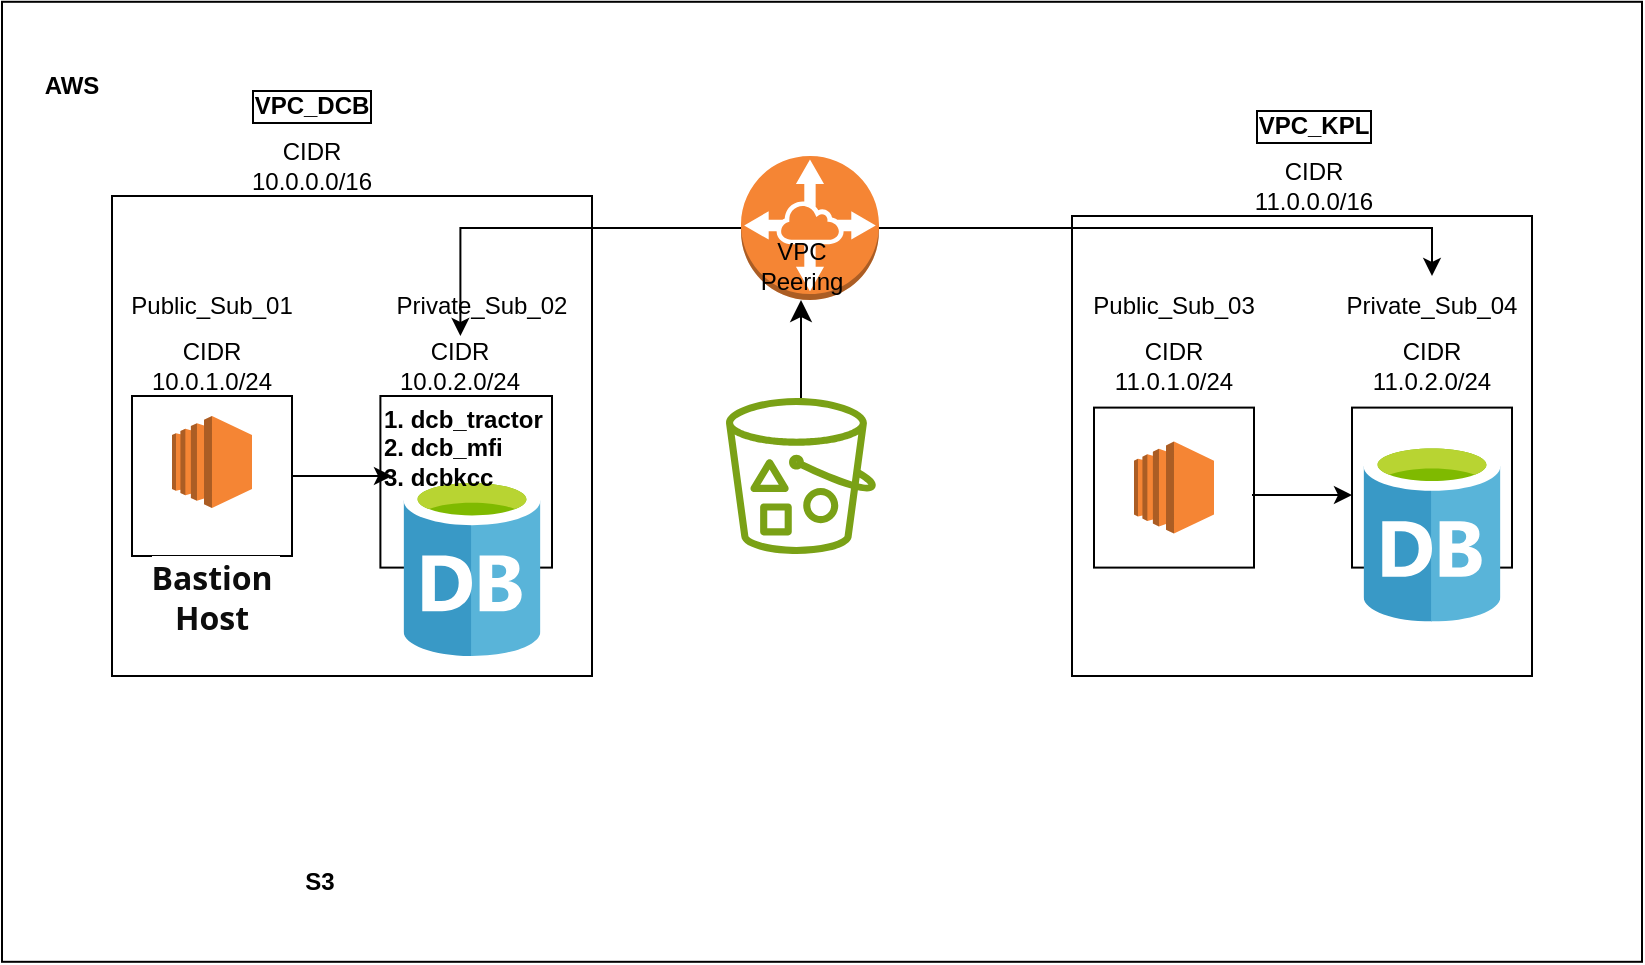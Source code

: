 <mxfile version="24.0.1" type="github">
  <diagram name="Page-1" id="IBPvxLv83GTxg_9n_9WU">
    <mxGraphModel dx="1050" dy="1657" grid="1" gridSize="10" guides="1" tooltips="1" connect="1" arrows="1" fold="1" page="1" pageScale="1" pageWidth="850" pageHeight="1100" math="0" shadow="0">
      <root>
        <mxCell id="0" />
        <mxCell id="1" parent="0" />
        <mxCell id="m0E7zJEo_Vb_Z7S2xzdE-9" value="" style="whiteSpace=wrap;html=1;" vertex="1" parent="1">
          <mxGeometry x="15" y="-47.1" width="820" height="480" as="geometry" />
        </mxCell>
        <mxCell id="m0E7zJEo_Vb_Z7S2xzdE-2" value="" style="whiteSpace=wrap;html=1;aspect=fixed;" vertex="1" parent="1">
          <mxGeometry x="550" y="60" width="230" height="230" as="geometry" />
        </mxCell>
        <object label="" id="m0E7zJEo_Vb_Z7S2xzdE-1">
          <mxCell style="whiteSpace=wrap;html=1;aspect=fixed;" vertex="1" parent="1">
            <mxGeometry x="70" y="50" width="240" height="240" as="geometry" />
          </mxCell>
        </object>
        <mxCell id="m0E7zJEo_Vb_Z7S2xzdE-11" value="&lt;b&gt;AWS&lt;/b&gt;" style="text;strokeColor=none;align=center;fillColor=none;html=1;verticalAlign=middle;whiteSpace=wrap;rounded=0;" vertex="1" parent="1">
          <mxGeometry x="20" y="-20" width="60" height="30" as="geometry" />
        </mxCell>
        <mxCell id="m0E7zJEo_Vb_Z7S2xzdE-12" value="VPC_DCB" style="text;strokeColor=none;align=center;fillColor=none;html=1;verticalAlign=middle;whiteSpace=wrap;rounded=0;fontStyle=1;labelBorderColor=default;" vertex="1" parent="1">
          <mxGeometry x="140" y="-10" width="60" height="30" as="geometry" />
        </mxCell>
        <mxCell id="m0E7zJEo_Vb_Z7S2xzdE-13" value="VPC_KPL" style="text;strokeColor=none;align=center;fillColor=none;html=1;verticalAlign=middle;whiteSpace=wrap;rounded=0;fontStyle=1;labelBorderColor=default;" vertex="1" parent="1">
          <mxGeometry x="641" width="60" height="30" as="geometry" />
        </mxCell>
        <mxCell id="m0E7zJEo_Vb_Z7S2xzdE-14" value="" style="whiteSpace=wrap;html=1;aspect=fixed;" vertex="1" parent="1">
          <mxGeometry x="80" y="150" width="80" height="80" as="geometry" />
        </mxCell>
        <mxCell id="m0E7zJEo_Vb_Z7S2xzdE-26" value="" style="edgeStyle=orthogonalEdgeStyle;rounded=0;orthogonalLoop=1;jettySize=auto;html=1;" edge="1" parent="1" source="m0E7zJEo_Vb_Z7S2xzdE-15" target="m0E7zJEo_Vb_Z7S2xzdE-25">
          <mxGeometry relative="1" as="geometry" />
        </mxCell>
        <mxCell id="m0E7zJEo_Vb_Z7S2xzdE-15" value="" style="whiteSpace=wrap;html=1;aspect=fixed;" vertex="1" parent="1">
          <mxGeometry x="204.2" y="150" width="85.8" height="85.8" as="geometry" />
        </mxCell>
        <mxCell id="m0E7zJEo_Vb_Z7S2xzdE-16" value="Public_Sub_01" style="text;strokeColor=none;align=center;fillColor=none;html=1;verticalAlign=middle;whiteSpace=wrap;rounded=0;" vertex="1" parent="1">
          <mxGeometry x="90" y="90" width="60" height="30" as="geometry" />
        </mxCell>
        <mxCell id="m0E7zJEo_Vb_Z7S2xzdE-17" value="Private_Sub_02" style="text;strokeColor=none;align=center;fillColor=none;html=1;verticalAlign=middle;whiteSpace=wrap;rounded=0;" vertex="1" parent="1">
          <mxGeometry x="220" y="90" width="70" height="30" as="geometry" />
        </mxCell>
        <mxCell id="m0E7zJEo_Vb_Z7S2xzdE-18" value="" style="whiteSpace=wrap;html=1;aspect=fixed;" vertex="1" parent="1">
          <mxGeometry x="561" y="155.8" width="80" height="80" as="geometry" />
        </mxCell>
        <mxCell id="m0E7zJEo_Vb_Z7S2xzdE-19" value="Public_Sub_03" style="text;strokeColor=none;align=center;fillColor=none;html=1;verticalAlign=middle;whiteSpace=wrap;rounded=0;" vertex="1" parent="1">
          <mxGeometry x="571" y="90" width="60" height="30" as="geometry" />
        </mxCell>
        <mxCell id="m0E7zJEo_Vb_Z7S2xzdE-20" value="" style="whiteSpace=wrap;html=1;aspect=fixed;" vertex="1" parent="1">
          <mxGeometry x="690" y="155.8" width="80" height="80" as="geometry" />
        </mxCell>
        <mxCell id="m0E7zJEo_Vb_Z7S2xzdE-21" value="Private_Sub_04" style="text;strokeColor=none;align=center;fillColor=none;html=1;verticalAlign=middle;whiteSpace=wrap;rounded=0;" vertex="1" parent="1">
          <mxGeometry x="700" y="90" width="60" height="30" as="geometry" />
        </mxCell>
        <mxCell id="m0E7zJEo_Vb_Z7S2xzdE-22" value="" style="sketch=0;outlineConnect=0;fontColor=#232F3E;gradientColor=none;fillColor=#7AA116;strokeColor=none;dashed=0;verticalLabelPosition=bottom;verticalAlign=top;align=center;html=1;fontSize=12;fontStyle=0;aspect=fixed;pointerEvents=1;shape=mxgraph.aws4.bucket_with_objects;" vertex="1" parent="1">
          <mxGeometry x="377" y="151" width="75" height="78" as="geometry" />
        </mxCell>
        <mxCell id="m0E7zJEo_Vb_Z7S2xzdE-25" value="" style="image;sketch=0;aspect=fixed;html=1;points=[];align=center;fontSize=12;image=img/lib/mscae/Database_General.svg;" vertex="1" parent="1">
          <mxGeometry x="215.8" y="190" width="68.4" height="90" as="geometry" />
        </mxCell>
        <mxCell id="m0E7zJEo_Vb_Z7S2xzdE-27" value="&lt;b&gt;1. dcb_tractor&lt;/b&gt;&lt;div&gt;&lt;b&gt;2.&amp;nbsp;dcb_mfi&lt;/b&gt;&lt;/div&gt;&lt;div&gt;&lt;b&gt;3.&amp;nbsp;dcbkcc&lt;/b&gt;&lt;/div&gt;&lt;div&gt;&lt;br&gt;&lt;/div&gt;" style="text;strokeColor=none;align=left;fillColor=none;html=1;verticalAlign=middle;whiteSpace=wrap;rounded=0;" vertex="1" parent="1">
          <mxGeometry x="204.2" y="153" width="95.8" height="60" as="geometry" />
        </mxCell>
        <mxCell id="m0E7zJEo_Vb_Z7S2xzdE-28" value="" style="outlineConnect=0;dashed=0;verticalLabelPosition=bottom;verticalAlign=top;align=center;html=1;shape=mxgraph.aws3.ec2;fillColor=#F58534;gradientColor=none;" vertex="1" parent="1">
          <mxGeometry x="100" y="160" width="40" height="46" as="geometry" />
        </mxCell>
        <mxCell id="m0E7zJEo_Vb_Z7S2xzdE-29" value="" style="endArrow=classic;html=1;rounded=0;exitX=1;exitY=0.5;exitDx=0;exitDy=0;" edge="1" parent="1" source="m0E7zJEo_Vb_Z7S2xzdE-14">
          <mxGeometry width="50" height="50" relative="1" as="geometry">
            <mxPoint x="450" y="200" as="sourcePoint" />
            <mxPoint x="210" y="190" as="targetPoint" />
          </mxGeometry>
        </mxCell>
        <mxCell id="m0E7zJEo_Vb_Z7S2xzdE-34" value="" style="edgeStyle=orthogonalEdgeStyle;rounded=0;orthogonalLoop=1;jettySize=auto;html=1;entryX=0.5;entryY=0;entryDx=0;entryDy=0;" edge="1" parent="1" source="m0E7zJEo_Vb_Z7S2xzdE-30" target="m0E7zJEo_Vb_Z7S2xzdE-21">
          <mxGeometry relative="1" as="geometry" />
        </mxCell>
        <mxCell id="m0E7zJEo_Vb_Z7S2xzdE-30" value="" style="outlineConnect=0;dashed=0;verticalLabelPosition=bottom;verticalAlign=top;align=center;html=1;shape=mxgraph.aws3.vpc_peering;fillColor=#F58534;gradientColor=none;" vertex="1" parent="1">
          <mxGeometry x="384.5" y="30" width="69" height="72" as="geometry" />
        </mxCell>
        <mxCell id="m0E7zJEo_Vb_Z7S2xzdE-35" value="" style="outlineConnect=0;dashed=0;verticalLabelPosition=bottom;verticalAlign=top;align=center;html=1;shape=mxgraph.aws3.ec2;fillColor=#F58534;gradientColor=none;" vertex="1" parent="1">
          <mxGeometry x="581" y="172.8" width="40" height="46" as="geometry" />
        </mxCell>
        <mxCell id="m0E7zJEo_Vb_Z7S2xzdE-36" value="VPC Peering" style="text;strokeColor=none;align=center;fillColor=none;html=1;verticalAlign=middle;whiteSpace=wrap;rounded=0;" vertex="1" parent="1">
          <mxGeometry x="384.5" y="70" width="60" height="30" as="geometry" />
        </mxCell>
        <mxCell id="m0E7zJEo_Vb_Z7S2xzdE-37" value="CIDR 10.0.0.0/16" style="text;strokeColor=none;align=center;fillColor=none;html=1;verticalAlign=middle;whiteSpace=wrap;rounded=0;" vertex="1" parent="1">
          <mxGeometry x="140" y="20" width="60" height="30" as="geometry" />
        </mxCell>
        <mxCell id="m0E7zJEo_Vb_Z7S2xzdE-38" value="CIDR 11.0.0.0/16" style="text;strokeColor=none;align=center;fillColor=none;html=1;verticalAlign=middle;whiteSpace=wrap;rounded=0;" vertex="1" parent="1">
          <mxGeometry x="641" y="30" width="60" height="30" as="geometry" />
        </mxCell>
        <mxCell id="m0E7zJEo_Vb_Z7S2xzdE-39" value="CIDR 10.0.1.0/24" style="text;strokeColor=none;align=center;fillColor=none;html=1;verticalAlign=middle;whiteSpace=wrap;rounded=0;" vertex="1" parent="1">
          <mxGeometry x="90" y="120" width="60" height="30" as="geometry" />
        </mxCell>
        <mxCell id="m0E7zJEo_Vb_Z7S2xzdE-41" value="CIDR 11.0.2.0/24" style="text;strokeColor=none;align=center;fillColor=none;html=1;verticalAlign=middle;whiteSpace=wrap;rounded=0;" vertex="1" parent="1">
          <mxGeometry x="700" y="120" width="60" height="30" as="geometry" />
        </mxCell>
        <mxCell id="m0E7zJEo_Vb_Z7S2xzdE-43" value="" style="edgeStyle=orthogonalEdgeStyle;rounded=0;orthogonalLoop=1;jettySize=auto;html=1;" edge="1" parent="1" source="m0E7zJEo_Vb_Z7S2xzdE-30" target="m0E7zJEo_Vb_Z7S2xzdE-42">
          <mxGeometry relative="1" as="geometry">
            <mxPoint x="380" y="24" as="sourcePoint" />
            <mxPoint x="255" y="80" as="targetPoint" />
          </mxGeometry>
        </mxCell>
        <mxCell id="m0E7zJEo_Vb_Z7S2xzdE-42" value="CIDR 10.0.2.0/24" style="text;strokeColor=none;align=center;fillColor=none;html=1;verticalAlign=middle;whiteSpace=wrap;rounded=0;" vertex="1" parent="1">
          <mxGeometry x="214.2" y="120" width="60" height="30" as="geometry" />
        </mxCell>
        <mxCell id="m0E7zJEo_Vb_Z7S2xzdE-44" value="CIDR 11.0.1.0/24" style="text;strokeColor=none;align=center;fillColor=none;html=1;verticalAlign=middle;whiteSpace=wrap;rounded=0;" vertex="1" parent="1">
          <mxGeometry x="571" y="120" width="60" height="30" as="geometry" />
        </mxCell>
        <mxCell id="m0E7zJEo_Vb_Z7S2xzdE-47" value="&lt;span style=&quot;color: rgb(13, 13, 13); font-family: Söhne, ui-sans-serif, system-ui, -apple-system, &amp;quot;Segoe UI&amp;quot;, Roboto, Ubuntu, Cantarell, &amp;quot;Noto Sans&amp;quot;, sans-serif, &amp;quot;Helvetica Neue&amp;quot;, Arial, &amp;quot;Apple Color Emoji&amp;quot;, &amp;quot;Segoe UI Emoji&amp;quot;, &amp;quot;Segoe UI Symbol&amp;quot;, &amp;quot;Noto Color Emoji&amp;quot;; font-size: 16px; text-align: start; white-space-collapse: preserve; background-color: rgb(255, 255, 255);&quot;&gt;&lt;b&gt;Bastion Host&lt;/b&gt;&lt;/span&gt;" style="text;strokeColor=none;align=center;fillColor=none;html=1;verticalAlign=middle;whiteSpace=wrap;rounded=0;" vertex="1" parent="1">
          <mxGeometry x="90" y="235.8" width="60" height="30" as="geometry" />
        </mxCell>
        <mxCell id="m0E7zJEo_Vb_Z7S2xzdE-48" value="" style="image;sketch=0;aspect=fixed;html=1;points=[];align=center;fontSize=12;image=img/lib/mscae/Database_General.svg;" vertex="1" parent="1">
          <mxGeometry x="695.8" y="172.8" width="68.4" height="90" as="geometry" />
        </mxCell>
        <mxCell id="m0E7zJEo_Vb_Z7S2xzdE-50" value="" style="edgeStyle=segmentEdgeStyle;endArrow=classic;html=1;curved=0;rounded=0;endSize=8;startSize=8;" edge="1" parent="1" source="m0E7zJEo_Vb_Z7S2xzdE-22" target="m0E7zJEo_Vb_Z7S2xzdE-30">
          <mxGeometry width="50" height="50" relative="1" as="geometry">
            <mxPoint x="360" y="364" as="sourcePoint" />
            <mxPoint x="410" y="314" as="targetPoint" />
          </mxGeometry>
        </mxCell>
        <mxCell id="m0E7zJEo_Vb_Z7S2xzdE-51" value="" style="endArrow=classic;html=1;rounded=0;exitX=1;exitY=0.5;exitDx=0;exitDy=0;" edge="1" parent="1">
          <mxGeometry width="50" height="50" relative="1" as="geometry">
            <mxPoint x="640" y="199.5" as="sourcePoint" />
            <mxPoint x="690" y="199.5" as="targetPoint" />
          </mxGeometry>
        </mxCell>
        <mxCell id="m0E7zJEo_Vb_Z7S2xzdE-52" value="S3" style="text;strokeColor=none;align=center;fillColor=none;html=1;verticalAlign=middle;whiteSpace=wrap;rounded=0;fontStyle=1" vertex="1" parent="1">
          <mxGeometry x="144.2" y="378" width="60" height="30" as="geometry" />
        </mxCell>
      </root>
    </mxGraphModel>
  </diagram>
</mxfile>
